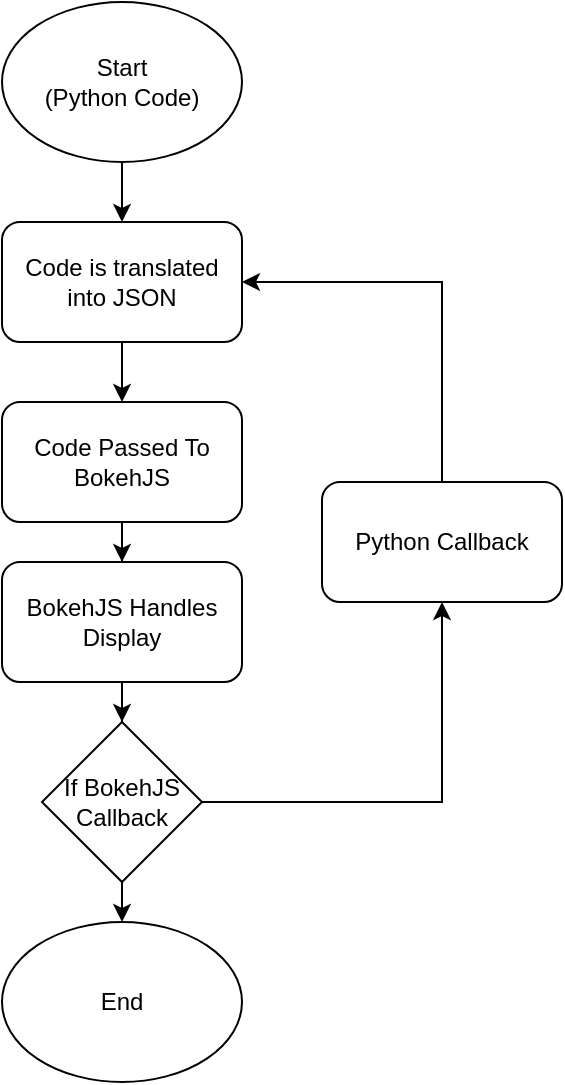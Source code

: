 <mxfile version="26.0.10">
  <diagram name="Page-1" id="QgndFhHgoBatOzkgE3uP">
    <mxGraphModel dx="521" dy="522" grid="1" gridSize="10" guides="1" tooltips="1" connect="1" arrows="1" fold="1" page="1" pageScale="1" pageWidth="827" pageHeight="1169" math="0" shadow="0">
      <root>
        <mxCell id="0" />
        <mxCell id="1" parent="0" />
        <mxCell id="2Ql1dZGvthfYiB3fdjjj-16" style="edgeStyle=orthogonalEdgeStyle;rounded=0;orthogonalLoop=1;jettySize=auto;html=1;exitX=0.5;exitY=1;exitDx=0;exitDy=0;" edge="1" parent="1" source="2Ql1dZGvthfYiB3fdjjj-3" target="2Ql1dZGvthfYiB3fdjjj-5">
          <mxGeometry relative="1" as="geometry" />
        </mxCell>
        <mxCell id="2Ql1dZGvthfYiB3fdjjj-3" value="Start&lt;div&gt;(Python Code)&lt;/div&gt;" style="ellipse;whiteSpace=wrap;html=1;" vertex="1" parent="1">
          <mxGeometry x="120" y="160" width="120" height="80" as="geometry" />
        </mxCell>
        <mxCell id="2Ql1dZGvthfYiB3fdjjj-15" style="edgeStyle=orthogonalEdgeStyle;rounded=0;orthogonalLoop=1;jettySize=auto;html=1;exitX=0.5;exitY=1;exitDx=0;exitDy=0;entryX=0.5;entryY=0;entryDx=0;entryDy=0;" edge="1" parent="1" source="2Ql1dZGvthfYiB3fdjjj-5" target="2Ql1dZGvthfYiB3fdjjj-6">
          <mxGeometry relative="1" as="geometry" />
        </mxCell>
        <mxCell id="2Ql1dZGvthfYiB3fdjjj-5" value="Code is translated into JSON" style="rounded=1;whiteSpace=wrap;html=1;" vertex="1" parent="1">
          <mxGeometry x="120" y="270" width="120" height="60" as="geometry" />
        </mxCell>
        <mxCell id="2Ql1dZGvthfYiB3fdjjj-14" style="edgeStyle=orthogonalEdgeStyle;rounded=0;orthogonalLoop=1;jettySize=auto;html=1;exitX=0.5;exitY=1;exitDx=0;exitDy=0;" edge="1" parent="1" source="2Ql1dZGvthfYiB3fdjjj-6" target="2Ql1dZGvthfYiB3fdjjj-7">
          <mxGeometry relative="1" as="geometry" />
        </mxCell>
        <mxCell id="2Ql1dZGvthfYiB3fdjjj-6" value="Code Passed To BokehJS" style="rounded=1;whiteSpace=wrap;html=1;" vertex="1" parent="1">
          <mxGeometry x="120" y="360" width="120" height="60" as="geometry" />
        </mxCell>
        <mxCell id="2Ql1dZGvthfYiB3fdjjj-13" style="edgeStyle=orthogonalEdgeStyle;rounded=0;orthogonalLoop=1;jettySize=auto;html=1;entryX=0.5;entryY=0;entryDx=0;entryDy=0;" edge="1" parent="1" source="2Ql1dZGvthfYiB3fdjjj-7" target="2Ql1dZGvthfYiB3fdjjj-9">
          <mxGeometry relative="1" as="geometry" />
        </mxCell>
        <mxCell id="2Ql1dZGvthfYiB3fdjjj-7" value="BokehJS Handles Display" style="rounded=1;whiteSpace=wrap;html=1;" vertex="1" parent="1">
          <mxGeometry x="120" y="440" width="120" height="60" as="geometry" />
        </mxCell>
        <mxCell id="2Ql1dZGvthfYiB3fdjjj-8" value="End" style="ellipse;whiteSpace=wrap;html=1;" vertex="1" parent="1">
          <mxGeometry x="120" y="620" width="120" height="80" as="geometry" />
        </mxCell>
        <mxCell id="2Ql1dZGvthfYiB3fdjjj-12" style="edgeStyle=orthogonalEdgeStyle;rounded=0;orthogonalLoop=1;jettySize=auto;html=1;entryX=0.5;entryY=1;entryDx=0;entryDy=0;" edge="1" parent="1" source="2Ql1dZGvthfYiB3fdjjj-9" target="2Ql1dZGvthfYiB3fdjjj-10">
          <mxGeometry relative="1" as="geometry" />
        </mxCell>
        <mxCell id="2Ql1dZGvthfYiB3fdjjj-17" style="edgeStyle=orthogonalEdgeStyle;rounded=0;orthogonalLoop=1;jettySize=auto;html=1;exitX=0.5;exitY=1;exitDx=0;exitDy=0;entryX=0.5;entryY=0;entryDx=0;entryDy=0;" edge="1" parent="1" source="2Ql1dZGvthfYiB3fdjjj-9" target="2Ql1dZGvthfYiB3fdjjj-8">
          <mxGeometry relative="1" as="geometry" />
        </mxCell>
        <mxCell id="2Ql1dZGvthfYiB3fdjjj-9" value="If BokehJS&lt;div&gt;Callback&lt;/div&gt;" style="rhombus;whiteSpace=wrap;html=1;" vertex="1" parent="1">
          <mxGeometry x="140" y="520" width="80" height="80" as="geometry" />
        </mxCell>
        <mxCell id="2Ql1dZGvthfYiB3fdjjj-11" style="edgeStyle=orthogonalEdgeStyle;rounded=0;orthogonalLoop=1;jettySize=auto;html=1;entryX=1;entryY=0.5;entryDx=0;entryDy=0;" edge="1" parent="1" source="2Ql1dZGvthfYiB3fdjjj-10" target="2Ql1dZGvthfYiB3fdjjj-5">
          <mxGeometry relative="1" as="geometry">
            <Array as="points">
              <mxPoint x="340" y="300" />
            </Array>
          </mxGeometry>
        </mxCell>
        <mxCell id="2Ql1dZGvthfYiB3fdjjj-10" value="Python Callback" style="rounded=1;whiteSpace=wrap;html=1;" vertex="1" parent="1">
          <mxGeometry x="280" y="400" width="120" height="60" as="geometry" />
        </mxCell>
      </root>
    </mxGraphModel>
  </diagram>
</mxfile>
